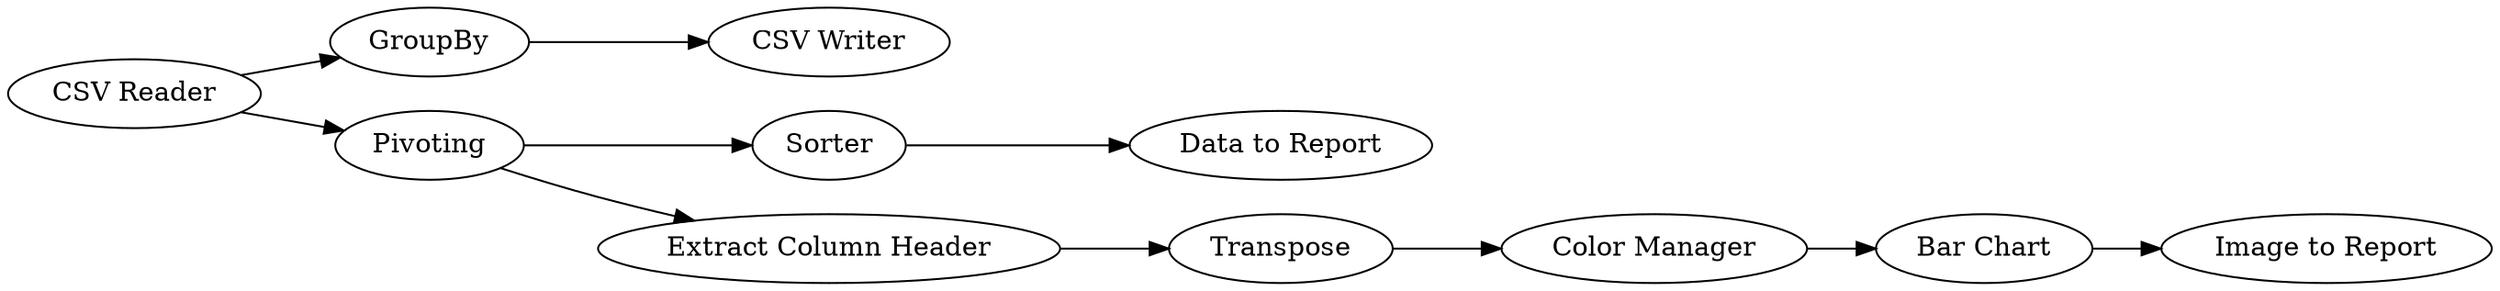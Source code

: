 digraph {
	1 [label="CSV Reader"]
	2 [label=GroupBy]
	3 [label="CSV Writer"]
	4 [label=Pivoting]
	5 [label=Sorter]
	6 [label="Data to Report"]
	7 [label="Extract Column Header"]
	8 [label=Transpose]
	9 [label="Color Manager"]
	10 [label="Bar Chart"]
	11 [label="Image to Report"]
	1 -> 2
	1 -> 4
	2 -> 3
	4 -> 5
	4 -> 7
	5 -> 6
	7 -> 8
	8 -> 9
	9 -> 10
	10 -> 11
	rankdir=LR
}
